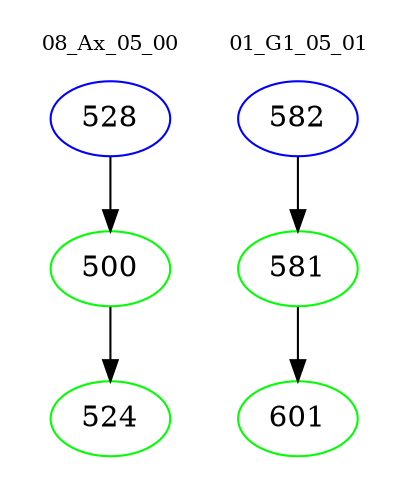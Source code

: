 digraph{
subgraph cluster_0 {
color = white
label = "08_Ax_05_00";
fontsize=10;
T0_528 [label="528", color="blue"]
T0_528 -> T0_500 [color="black"]
T0_500 [label="500", color="green"]
T0_500 -> T0_524 [color="black"]
T0_524 [label="524", color="green"]
}
subgraph cluster_1 {
color = white
label = "01_G1_05_01";
fontsize=10;
T1_582 [label="582", color="blue"]
T1_582 -> T1_581 [color="black"]
T1_581 [label="581", color="green"]
T1_581 -> T1_601 [color="black"]
T1_601 [label="601", color="green"]
}
}
